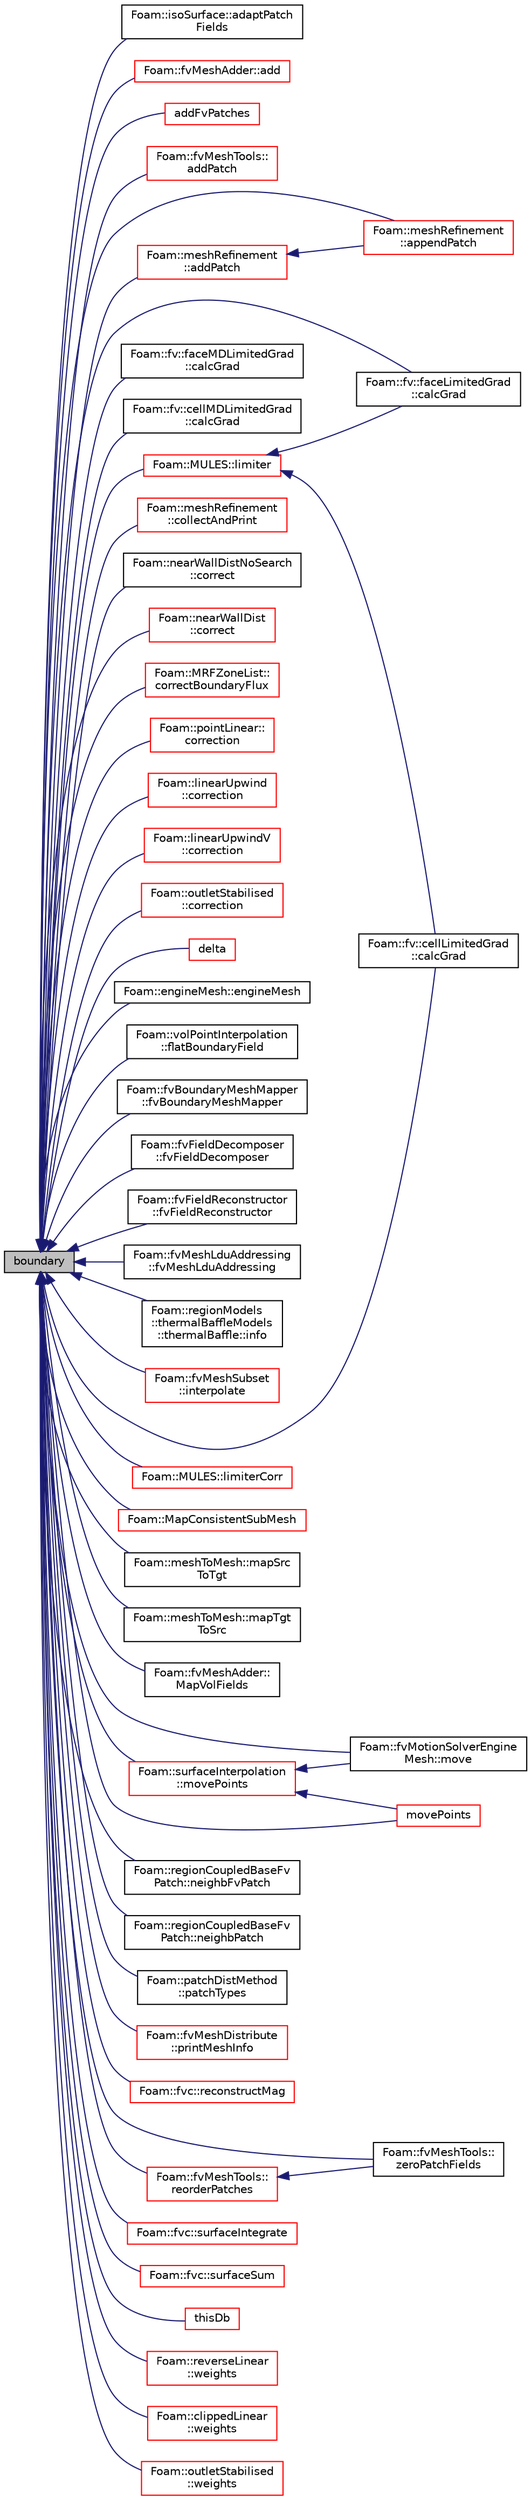 digraph "boundary"
{
  bgcolor="transparent";
  edge [fontname="Helvetica",fontsize="10",labelfontname="Helvetica",labelfontsize="10"];
  node [fontname="Helvetica",fontsize="10",shape=record];
  rankdir="LR";
  Node2937 [label="boundary",height=0.2,width=0.4,color="black", fillcolor="grey75", style="filled", fontcolor="black"];
  Node2937 -> Node2938 [dir="back",color="midnightblue",fontsize="10",style="solid",fontname="Helvetica"];
  Node2938 [label="Foam::isoSurface::adaptPatch\lFields",height=0.2,width=0.4,color="black",URL="$a30621.html#a1f3e6ea9cc829d5a8fb0f0bb735cc434"];
  Node2937 -> Node2939 [dir="back",color="midnightblue",fontsize="10",style="solid",fontname="Helvetica"];
  Node2939 [label="Foam::fvMeshAdder::add",height=0.2,width=0.4,color="red",URL="$a22189.html#a279c8df949a7489a89a5f2c600e2e3ed",tooltip="Inplace add mesh to fvMesh. Maps all stored fields. Returns map. "];
  Node2937 -> Node2950 [dir="back",color="midnightblue",fontsize="10",style="solid",fontname="Helvetica"];
  Node2950 [label="addFvPatches",height=0.2,width=0.4,color="red",URL="$a23593.html#add115b075d7fafc792611585f5740453",tooltip="Add boundary patches. Constructor helper. "];
  Node2937 -> Node3067 [dir="back",color="midnightblue",fontsize="10",style="solid",fontname="Helvetica"];
  Node3067 [label="Foam::fvMeshTools::\laddPatch",height=0.2,width=0.4,color="red",URL="$a22205.html#a590f160ae7ad17fa6394045ac077b9bf",tooltip="Add patch. Inserts patch before all processor patches. "];
  Node2937 -> Node3068 [dir="back",color="midnightblue",fontsize="10",style="solid",fontname="Helvetica"];
  Node3068 [label="Foam::meshRefinement\l::addPatch",height=0.2,width=0.4,color="red",URL="$a25857.html#a7648b2de2bf053048ba38532a8cf73a1",tooltip="Helper:add patch to mesh. Update all registered fields. "];
  Node3068 -> Node3069 [dir="back",color="midnightblue",fontsize="10",style="solid",fontname="Helvetica"];
  Node3069 [label="Foam::meshRefinement\l::appendPatch",height=0.2,width=0.4,color="red",URL="$a25857.html#aed2a5a12ca106976301dd2d80efcb85a",tooltip="Helper:append patch to end of mesh. "];
  Node2937 -> Node3069 [dir="back",color="midnightblue",fontsize="10",style="solid",fontname="Helvetica"];
  Node2937 -> Node3073 [dir="back",color="midnightblue",fontsize="10",style="solid",fontname="Helvetica"];
  Node3073 [label="Foam::fv::faceLimitedGrad\l::calcGrad",height=0.2,width=0.4,color="black",URL="$a23389.html#ad8d9cb82461fad7624154d2e66528aa7"];
  Node2937 -> Node3074 [dir="back",color="midnightblue",fontsize="10",style="solid",fontname="Helvetica"];
  Node3074 [label="Foam::fv::faceMDLimitedGrad\l::calcGrad",height=0.2,width=0.4,color="black",URL="$a23393.html#ad8d9cb82461fad7624154d2e66528aa7"];
  Node2937 -> Node3075 [dir="back",color="midnightblue",fontsize="10",style="solid",fontname="Helvetica"];
  Node3075 [label="Foam::fv::cellMDLimitedGrad\l::calcGrad",height=0.2,width=0.4,color="black",URL="$a23385.html#a9e6946d5c172823826c394cab9979f17"];
  Node2937 -> Node3076 [dir="back",color="midnightblue",fontsize="10",style="solid",fontname="Helvetica"];
  Node3076 [label="Foam::fv::cellLimitedGrad\l::calcGrad",height=0.2,width=0.4,color="black",URL="$a23381.html#a9e6946d5c172823826c394cab9979f17"];
  Node2937 -> Node3077 [dir="back",color="midnightblue",fontsize="10",style="solid",fontname="Helvetica"];
  Node3077 [label="Foam::meshRefinement\l::collectAndPrint",height=0.2,width=0.4,color="red",URL="$a25857.html#a160e7d4c318203845141f007b0a9aff6",tooltip="Print list according to (collected and) sorted coordinate. "];
  Node2937 -> Node3094 [dir="back",color="midnightblue",fontsize="10",style="solid",fontname="Helvetica"];
  Node3094 [label="Foam::nearWallDistNoSearch\l::correct",height=0.2,width=0.4,color="black",URL="$a23709.html#a3ae44b28050c3aa494c1d8e18cf618c1",tooltip="Correct for mesh geom/topo changes. "];
  Node2937 -> Node3095 [dir="back",color="midnightblue",fontsize="10",style="solid",fontname="Helvetica"];
  Node3095 [label="Foam::nearWallDist\l::correct",height=0.2,width=0.4,color="red",URL="$a23705.html#a3ae44b28050c3aa494c1d8e18cf618c1",tooltip="Correct for mesh geom/topo changes. "];
  Node2937 -> Node3097 [dir="back",color="midnightblue",fontsize="10",style="solid",fontname="Helvetica"];
  Node3097 [label="Foam::MRFZoneList::\lcorrectBoundaryFlux",height=0.2,width=0.4,color="red",URL="$a22685.html#afde4839da0dc3b9dbe2616feb1710d89",tooltip="Correct the boundary flux for the rotation of the MRF region. "];
  Node2937 -> Node3099 [dir="back",color="midnightblue",fontsize="10",style="solid",fontname="Helvetica"];
  Node3099 [label="Foam::pointLinear::\lcorrection",height=0.2,width=0.4,color="red",URL="$a24057.html#a683d4cb418f39972bd3c928468a84681",tooltip="Return the explicit correction to the face-interpolate. "];
  Node2937 -> Node3101 [dir="back",color="midnightblue",fontsize="10",style="solid",fontname="Helvetica"];
  Node3101 [label="Foam::linearUpwind\l::correction",height=0.2,width=0.4,color="red",URL="$a24025.html#ac26ead7414cbab39c598047884ab43b5",tooltip="Return the explicit correction to the face-interpolate. "];
  Node2937 -> Node3105 [dir="back",color="midnightblue",fontsize="10",style="solid",fontname="Helvetica"];
  Node3105 [label="Foam::linearUpwindV\l::correction",height=0.2,width=0.4,color="red",URL="$a24029.html#ac26ead7414cbab39c598047884ab43b5",tooltip="Return the explicit correction to the face-interpolate. "];
  Node2937 -> Node3107 [dir="back",color="midnightblue",fontsize="10",style="solid",fontname="Helvetica"];
  Node3107 [label="Foam::outletStabilised\l::correction",height=0.2,width=0.4,color="red",URL="$a24053.html#acc9188c066344eea3cfd4b7f114eef3e",tooltip="Return the explicit correction to the face-interpolate. "];
  Node2937 -> Node3109 [dir="back",color="midnightblue",fontsize="10",style="solid",fontname="Helvetica"];
  Node3109 [label="delta",height=0.2,width=0.4,color="red",URL="$a23593.html#ae79590d67661a070c498fa7e1cb86f25",tooltip="Return face deltas as surfaceVectorField. "];
  Node2937 -> Node4847 [dir="back",color="midnightblue",fontsize="10",style="solid",fontname="Helvetica"];
  Node4847 [label="Foam::engineMesh::engineMesh",height=0.2,width=0.4,color="black",URL="$a22565.html#ac9e1a1e4fbbd91b4fb4cd7b1155ccd5f",tooltip="Construct from objectRegistry, and read/write options. "];
  Node2937 -> Node4848 [dir="back",color="midnightblue",fontsize="10",style="solid",fontname="Helvetica"];
  Node4848 [label="Foam::volPointInterpolation\l::flatBoundaryField",height=0.2,width=0.4,color="black",URL="$a24117.html#a425365192ae753c9574b6cfda8ef6edb"];
  Node2937 -> Node4849 [dir="back",color="midnightblue",fontsize="10",style="solid",fontname="Helvetica"];
  Node4849 [label="Foam::fvBoundaryMeshMapper\l::fvBoundaryMeshMapper",height=0.2,width=0.4,color="black",URL="$a23601.html#af13ddcbfc4da2b448ca4c7334353a5c5",tooltip="Construct from components. "];
  Node2937 -> Node4850 [dir="back",color="midnightblue",fontsize="10",style="solid",fontname="Helvetica"];
  Node4850 [label="Foam::fvFieldDecomposer\l::fvFieldDecomposer",height=0.2,width=0.4,color="black",URL="$a29909.html#a661ce31114cea3b1f40fccbd1ef34580",tooltip="Construct from components. "];
  Node2937 -> Node4851 [dir="back",color="midnightblue",fontsize="10",style="solid",fontname="Helvetica"];
  Node4851 [label="Foam::fvFieldReconstructor\l::fvFieldReconstructor",height=0.2,width=0.4,color="black",URL="$a29997.html#ade35d7248ec8faa8abad04eefbc4261d",tooltip="Construct from components. "];
  Node2937 -> Node4852 [dir="back",color="midnightblue",fontsize="10",style="solid",fontname="Helvetica"];
  Node4852 [label="Foam::fvMeshLduAddressing\l::fvMeshLduAddressing",height=0.2,width=0.4,color="black",URL="$a23597.html#a0ad12be5362a8791501a9e79676365ab",tooltip="Construct from components. "];
  Node2937 -> Node4853 [dir="back",color="midnightblue",fontsize="10",style="solid",fontname="Helvetica"];
  Node4853 [label="Foam::regionModels\l::thermalBaffleModels\l::thermalBaffle::info",height=0.2,width=0.4,color="black",URL="$a30277.html#ac1b66fe77173de9e5e8542b2823d6071",tooltip="Provide some feedback. "];
  Node2937 -> Node4854 [dir="back",color="midnightblue",fontsize="10",style="solid",fontname="Helvetica"];
  Node4854 [label="Foam::fvMeshSubset\l::interpolate",height=0.2,width=0.4,color="red",URL="$a22201.html#ab2b56c3ad77bae1b74dcfcb148e29073",tooltip="Map volume field. "];
  Node2937 -> Node3407 [dir="back",color="midnightblue",fontsize="10",style="solid",fontname="Helvetica"];
  Node3407 [label="Foam::MULES::limiter",height=0.2,width=0.4,color="red",URL="$a21864.html#ae7bb06bb4b6724eb8a202da04f6e5557"];
  Node3407 -> Node3076 [dir="back",color="midnightblue",fontsize="10",style="solid",fontname="Helvetica"];
  Node3407 -> Node3073 [dir="back",color="midnightblue",fontsize="10",style="solid",fontname="Helvetica"];
  Node2937 -> Node3401 [dir="back",color="midnightblue",fontsize="10",style="solid",fontname="Helvetica"];
  Node3401 [label="Foam::MULES::limiterCorr",height=0.2,width=0.4,color="red",URL="$a21864.html#a94d3a088ccd04c49be0be5bbfb218379"];
  Node2937 -> Node4861 [dir="back",color="midnightblue",fontsize="10",style="solid",fontname="Helvetica"];
  Node4861 [label="Foam::MapConsistentSubMesh",height=0.2,width=0.4,color="red",URL="$a21851.html#a0744407d0db1d6f4d7b5872e802cace5"];
  Node2937 -> Node4864 [dir="back",color="midnightblue",fontsize="10",style="solid",fontname="Helvetica"];
  Node4864 [label="Foam::meshToMesh::mapSrc\lToTgt",height=0.2,width=0.4,color="black",URL="$a30521.html#a9ab9fbbbcdec102aff6bb4ace6570549"];
  Node2937 -> Node4865 [dir="back",color="midnightblue",fontsize="10",style="solid",fontname="Helvetica"];
  Node4865 [label="Foam::meshToMesh::mapTgt\lToSrc",height=0.2,width=0.4,color="black",URL="$a30521.html#a0b1f981073d43424da89fc142cd3af2b"];
  Node2937 -> Node4866 [dir="back",color="midnightblue",fontsize="10",style="solid",fontname="Helvetica"];
  Node4866 [label="Foam::fvMeshAdder::\lMapVolFields",height=0.2,width=0.4,color="black",URL="$a22189.html#a46a9dc762edc65a8de2d5f8e47dca058",tooltip="Map all volFields of Type. "];
  Node2937 -> Node4057 [dir="back",color="midnightblue",fontsize="10",style="solid",fontname="Helvetica"];
  Node4057 [label="Foam::fvMotionSolverEngine\lMesh::move",height=0.2,width=0.4,color="black",URL="$a22569.html#a68c0b61b84e4e095b6463cadc275adae"];
  Node2937 -> Node4835 [dir="back",color="midnightblue",fontsize="10",style="solid",fontname="Helvetica"];
  Node4835 [label="Foam::surfaceInterpolation\l::movePoints",height=0.2,width=0.4,color="red",URL="$a24105.html#a049fe0a86e2c86b4c0bb5fe02583bea4",tooltip="Do what is neccessary if the mesh has moved. "];
  Node4835 -> Node4057 [dir="back",color="midnightblue",fontsize="10",style="solid",fontname="Helvetica"];
  Node4835 -> Node3322 [dir="back",color="midnightblue",fontsize="10",style="solid",fontname="Helvetica"];
  Node3322 [label="movePoints",height=0.2,width=0.4,color="red",URL="$a23593.html#a3693c648bea2e99054cbbb75d4bf4e4d",tooltip="Move points, returns volumes swept by faces in motion. "];
  Node2937 -> Node3322 [dir="back",color="midnightblue",fontsize="10",style="solid",fontname="Helvetica"];
  Node2937 -> Node4867 [dir="back",color="midnightblue",fontsize="10",style="solid",fontname="Helvetica"];
  Node4867 [label="Foam::regionCoupledBaseFv\lPatch::neighbFvPatch",height=0.2,width=0.4,color="black",URL="$a23677.html#a66e91b4823e075c8fd369857a957f833",tooltip="Return neighbor fvPatch. "];
  Node2937 -> Node4868 [dir="back",color="midnightblue",fontsize="10",style="solid",fontname="Helvetica"];
  Node4868 [label="Foam::regionCoupledBaseFv\lPatch::neighbPatch",height=0.2,width=0.4,color="black",URL="$a23677.html#a19a82cc57b6ab55d61edc8f00a4a0ff0",tooltip="Return regionCoupledBase neighb Patch. "];
  Node2937 -> Node4438 [dir="back",color="midnightblue",fontsize="10",style="solid",fontname="Helvetica"];
  Node4438 [label="Foam::patchDistMethod\l::patchTypes",height=0.2,width=0.4,color="black",URL="$a23725.html#a0f57738075d76a359fb7053bb46384c7"];
  Node2937 -> Node2965 [dir="back",color="midnightblue",fontsize="10",style="solid",fontname="Helvetica"];
  Node2965 [label="Foam::fvMeshDistribute\l::printMeshInfo",height=0.2,width=0.4,color="red",URL="$a22197.html#a8a0700fdb9e32ce9809a663ad13ab01b",tooltip="Print some info on mesh. "];
  Node2937 -> Node3111 [dir="back",color="midnightblue",fontsize="10",style="solid",fontname="Helvetica"];
  Node3111 [label="Foam::fvc::reconstructMag",height=0.2,width=0.4,color="red",URL="$a21861.html#a29cdad91ee3fc2ac251ac2b4872557da"];
  Node2937 -> Node4869 [dir="back",color="midnightblue",fontsize="10",style="solid",fontname="Helvetica"];
  Node4869 [label="Foam::fvMeshTools::\lreorderPatches",height=0.2,width=0.4,color="red",URL="$a22205.html#a18d7d3895abc0ab81c525bd81ba69a9c",tooltip="Reorder and remove trailing patches. If validBoundary call is parallel. "];
  Node4869 -> Node4870 [dir="back",color="midnightblue",fontsize="10",style="solid",fontname="Helvetica"];
  Node4870 [label="Foam::fvMeshTools::\lzeroPatchFields",height=0.2,width=0.4,color="black",URL="$a22205.html#afbeeba4253e214ec2e736f65e6702311",tooltip="Change patchField to zero on registered fields. "];
  Node2937 -> Node3139 [dir="back",color="midnightblue",fontsize="10",style="solid",fontname="Helvetica"];
  Node3139 [label="Foam::fvc::surfaceIntegrate",height=0.2,width=0.4,color="red",URL="$a21861.html#aba5bf4c91953aa61f90bc35f6d487fd6"];
  Node2937 -> Node4703 [dir="back",color="midnightblue",fontsize="10",style="solid",fontname="Helvetica"];
  Node4703 [label="Foam::fvc::surfaceSum",height=0.2,width=0.4,color="red",URL="$a21861.html#aa0a1e3c4ec02aa6a37f517c4d5270046"];
  Node2937 -> Node4871 [dir="back",color="midnightblue",fontsize="10",style="solid",fontname="Helvetica"];
  Node4871 [label="thisDb",height=0.2,width=0.4,color="red",URL="$a23593.html#a3175cf15a6333b0363a1dc207810c420",tooltip="Return the object registry - resolve conflict polyMesh/lduMesh. "];
  Node2937 -> Node4898 [dir="back",color="midnightblue",fontsize="10",style="solid",fontname="Helvetica"];
  Node4898 [label="Foam::reverseLinear\l::weights",height=0.2,width=0.4,color="red",URL="$a24081.html#a97d44830bee9a59c32896acc622352e9",tooltip="Return the interpolation weighting factors. "];
  Node2937 -> Node4900 [dir="back",color="midnightblue",fontsize="10",style="solid",fontname="Helvetica"];
  Node4900 [label="Foam::clippedLinear\l::weights",height=0.2,width=0.4,color="red",URL="$a23981.html#a97d44830bee9a59c32896acc622352e9",tooltip="Return the interpolation weighting factors. "];
  Node2937 -> Node4902 [dir="back",color="midnightblue",fontsize="10",style="solid",fontname="Helvetica"];
  Node4902 [label="Foam::outletStabilised\l::weights",height=0.2,width=0.4,color="red",URL="$a24053.html#a3850190d622c7d30ee9b7357d248d2b4",tooltip="Return the interpolation weighting factors. "];
  Node2937 -> Node4870 [dir="back",color="midnightblue",fontsize="10",style="solid",fontname="Helvetica"];
}
